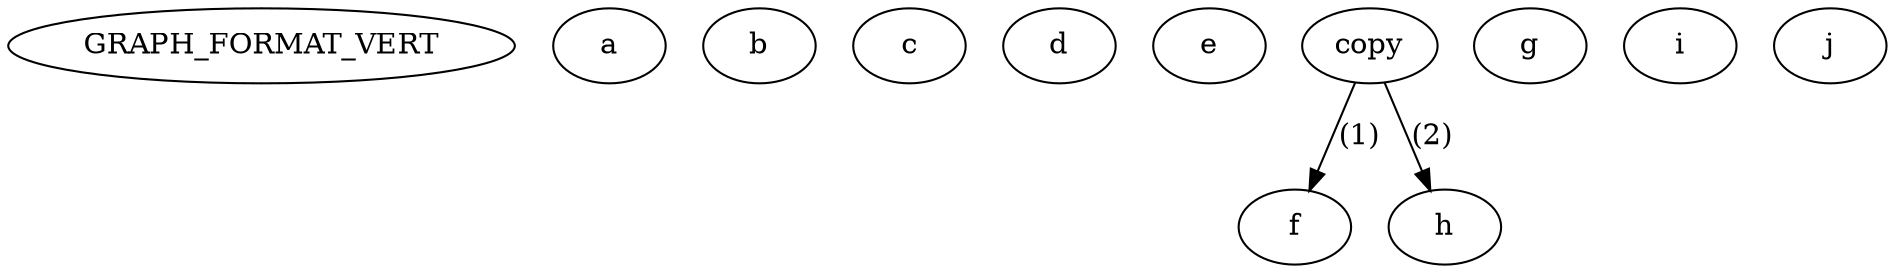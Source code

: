 

#include "doc/graphs/header.dot"

digraph {
GRAPH_FORMAT_VERT;

    "a";
    "b";
    "c";
    "d";
    "e";
    "f";
    "g";
    "h";
    "i";
    "j";
    "copy";
    "copy" -> "f" [label="(1)"];
    "copy" -> "h" [label="(2)"];
}



